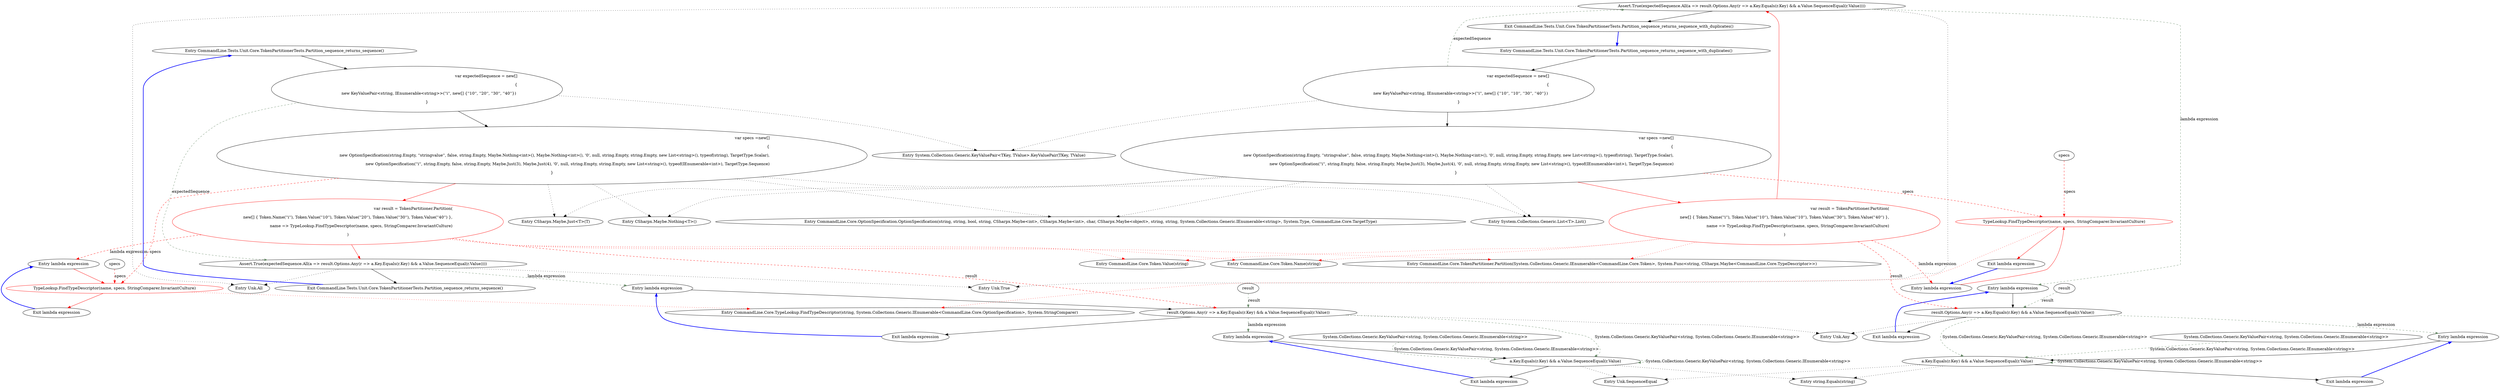 digraph  {
m2_0 [label="Entry CommandLine.Tests.Unit.Core.TokenPartitionerTests.Partition_sequence_returns_sequence()", span="14-14", cluster="CommandLine.Tests.Unit.Core.TokenPartitionerTests.Partition_sequence_returns_sequence()", file="TokenPartitionerTests.cs"];
m2_1 [label="var expectedSequence = new[]\r\n                {\r\n                    new KeyValuePair<string, IEnumerable<string>>(''i'', new[] {''10'', ''20'', ''30'', ''40''}) \r\n                }", span="17-20", cluster="CommandLine.Tests.Unit.Core.TokenPartitionerTests.Partition_sequence_returns_sequence()", file="TokenPartitionerTests.cs"];
m2_2 [label="var specs =new[]\r\n                {\r\n                    new OptionSpecification(string.Empty, ''stringvalue'', false, string.Empty, Maybe.Nothing<int>(), Maybe.Nothing<int>(), '\0', null, string.Empty, string.Empty, new List<string>(), typeof(string), TargetType.Scalar),\r\n                    new OptionSpecification(''i'', string.Empty, false, string.Empty, Maybe.Just(3), Maybe.Just(4), '\0', null, string.Empty, string.Empty, new List<string>(), typeof(IEnumerable<int>), TargetType.Sequence)\r\n                }", span="21-25", cluster="CommandLine.Tests.Unit.Core.TokenPartitionerTests.Partition_sequence_returns_sequence()", file="TokenPartitionerTests.cs"];
m2_4 [label="Assert.True(expectedSequence.All(a => result.Options.Any(r => a.Key.Equals(r.Key) && a.Value.SequenceEqual(r.Value))))", span="34-34", cluster="CommandLine.Tests.Unit.Core.TokenPartitionerTests.Partition_sequence_returns_sequence()", file="TokenPartitionerTests.cs"];
m2_3 [label="var result = TokenPartitioner.Partition(\r\n                new[] { Token.Name(''i''), Token.Value(''10''), Token.Value(''20''), Token.Value(''30''), Token.Value(''40'') },\r\n                name => TypeLookup.FindTypeDescriptor(name, specs, StringComparer.InvariantCulture)\r\n                )", span="28-31", cluster="CommandLine.Tests.Unit.Core.TokenPartitionerTests.Partition_sequence_returns_sequence()", color=red, community=0, file="TokenPartitionerTests.cs"];
m2_5 [label="Exit CommandLine.Tests.Unit.Core.TokenPartitionerTests.Partition_sequence_returns_sequence()", span="14-14", cluster="CommandLine.Tests.Unit.Core.TokenPartitionerTests.Partition_sequence_returns_sequence()", file="TokenPartitionerTests.cs"];
m2_13 [label="Entry CommandLine.Core.TokenPartitioner.Partition(System.Collections.Generic.IEnumerable<CommandLine.Core.Token>, System.Func<string, CSharpx.Maybe<CommandLine.Core.TypeDescriptor>>)", span="12-12", cluster="CommandLine.Core.TokenPartitioner.Partition(System.Collections.Generic.IEnumerable<CommandLine.Core.Token>, System.Func<string, CSharpx.Maybe<CommandLine.Core.TypeDescriptor>>)", file="TokenPartitionerTests.cs"];
m2_6 [label="Entry System.Collections.Generic.KeyValuePair<TKey, TValue>.KeyValuePair(TKey, TValue)", span="0-0", cluster="System.Collections.Generic.KeyValuePair<TKey, TValue>.KeyValuePair(TKey, TValue)", file="TokenPartitionerTests.cs"];
m2_7 [label="Entry CommandLine.Core.OptionSpecification.OptionSpecification(string, string, bool, string, CSharpx.Maybe<int>, CSharpx.Maybe<int>, char, CSharpx.Maybe<object>, string, string, System.Collections.Generic.IEnumerable<string>, System.Type, CommandLine.Core.TargetType)", span="16-16", cluster="CommandLine.Core.OptionSpecification.OptionSpecification(string, string, bool, string, CSharpx.Maybe<int>, CSharpx.Maybe<int>, char, CSharpx.Maybe<object>, string, string, System.Collections.Generic.IEnumerable<string>, System.Type, CommandLine.Core.TargetType)", file="TokenPartitionerTests.cs"];
m2_10 [label="Entry CSharpx.Maybe.Just<T>(T)", span="124-124", cluster="CSharpx.Maybe.Just<T>(T)", file="TokenPartitionerTests.cs"];
m2_15 [label="Entry Unk.True", span="", cluster="Unk.True", file="TokenPartitionerTests.cs"];
m2_14 [label="Entry Unk.All", span="", cluster="Unk.All", file="TokenPartitionerTests.cs"];
m2_41 [label="Entry lambda expression", span="60-60", cluster="lambda expression", file="TokenPartitionerTests.cs"];
m2_17 [label="TypeLookup.FindTypeDescriptor(name, specs, StringComparer.InvariantCulture)", span="30-30", cluster="lambda expression", color=red, community=0, file="TokenPartitionerTests.cs"];
m2_16 [label="Entry lambda expression", span="30-30", cluster="lambda expression", file="TokenPartitionerTests.cs"];
m2_21 [label="result.Options.Any(r => a.Key.Equals(r.Key) && a.Value.SequenceEqual(r.Value))", span="34-34", cluster="lambda expression", file="TokenPartitionerTests.cs"];
m2_20 [label="Entry lambda expression", span="34-34", cluster="lambda expression", file="TokenPartitionerTests.cs"];
m2_18 [label="Exit lambda expression", span="30-30", cluster="lambda expression", file="TokenPartitionerTests.cs"];
m2_22 [label="Exit lambda expression", span="34-34", cluster="lambda expression", file="TokenPartitionerTests.cs"];
m2_24 [label="Entry lambda expression", span="34-34", cluster="lambda expression", file="TokenPartitionerTests.cs"];
m2_25 [label="a.Key.Equals(r.Key) && a.Value.SequenceEqual(r.Value)", span="34-34", cluster="lambda expression", file="TokenPartitionerTests.cs"];
m2_26 [label="Exit lambda expression", span="34-34", cluster="lambda expression", file="TokenPartitionerTests.cs"];
m2_36 [label="TypeLookup.FindTypeDescriptor(name, specs, StringComparer.InvariantCulture)", span="56-56", cluster="lambda expression", color=red, community=0, file="TokenPartitionerTests.cs"];
m2_35 [label="Entry lambda expression", span="56-56", cluster="lambda expression", file="TokenPartitionerTests.cs"];
m2_39 [label="result.Options.Any(r => a.Key.Equals(r.Key) && a.Value.SequenceEqual(r.Value))", span="60-60", cluster="lambda expression", file="TokenPartitionerTests.cs"];
m2_38 [label="Entry lambda expression", span="60-60", cluster="lambda expression", file="TokenPartitionerTests.cs"];
m2_37 [label="Exit lambda expression", span="56-56", cluster="lambda expression", file="TokenPartitionerTests.cs"];
m2_40 [label="Exit lambda expression", span="60-60", cluster="lambda expression", file="TokenPartitionerTests.cs"];
m2_42 [label="a.Key.Equals(r.Key) && a.Value.SequenceEqual(r.Value)", span="60-60", cluster="lambda expression", file="TokenPartitionerTests.cs"];
m2_43 [label="Exit lambda expression", span="60-60", cluster="lambda expression", file="TokenPartitionerTests.cs"];
m2_19 [label="Entry CommandLine.Core.TypeLookup.FindTypeDescriptor(string, System.Collections.Generic.IEnumerable<CommandLine.Core.OptionSpecification>, System.StringComparer)", span="11-11", cluster="CommandLine.Core.TypeLookup.FindTypeDescriptor(string, System.Collections.Generic.IEnumerable<CommandLine.Core.OptionSpecification>, System.StringComparer)", file="TokenPartitionerTests.cs"];
m2_27 [label="Entry string.Equals(string)", span="0-0", cluster="string.Equals(string)", file="TokenPartitionerTests.cs"];
m2_11 [label="Entry CommandLine.Core.Token.Name(string)", span="19-19", cluster="CommandLine.Core.Token.Name(string)", file="TokenPartitionerTests.cs"];
m2_8 [label="Entry CSharpx.Maybe.Nothing<T>()", span="116-116", cluster="CSharpx.Maybe.Nothing<T>()", file="TokenPartitionerTests.cs"];
m2_28 [label="Entry Unk.SequenceEqual", span="", cluster="Unk.SequenceEqual", file="TokenPartitionerTests.cs"];
m2_23 [label="Entry Unk.Any", span="", cluster="Unk.Any", file="TokenPartitionerTests.cs"];
m2_12 [label="Entry CommandLine.Core.Token.Value(string)", span="24-24", cluster="CommandLine.Core.Token.Value(string)", file="TokenPartitionerTests.cs"];
m2_29 [label="Entry CommandLine.Tests.Unit.Core.TokenPartitionerTests.Partition_sequence_returns_sequence_with_duplicates()", span="40-40", cluster="CommandLine.Tests.Unit.Core.TokenPartitionerTests.Partition_sequence_returns_sequence_with_duplicates()", file="TokenPartitionerTests.cs"];
m2_30 [label="var expectedSequence = new[]\r\n                {\r\n                    new KeyValuePair<string, IEnumerable<string>>(''i'', new[] {''10'', ''10'', ''30'', ''40''}) \r\n                }", span="43-46", cluster="CommandLine.Tests.Unit.Core.TokenPartitionerTests.Partition_sequence_returns_sequence_with_duplicates()", file="TokenPartitionerTests.cs"];
m2_31 [label="var specs =new[]\r\n                {\r\n                    new OptionSpecification(string.Empty, ''stringvalue'', false, string.Empty, Maybe.Nothing<int>(), Maybe.Nothing<int>(), '\0', null, string.Empty, string.Empty, new List<string>(), typeof(string), TargetType.Scalar),\r\n                    new OptionSpecification(''i'', string.Empty, false, string.Empty, Maybe.Just(3), Maybe.Just(4), '\0', null, string.Empty, string.Empty, new List<string>(), typeof(IEnumerable<int>), TargetType.Sequence)\r\n                }", span="47-51", cluster="CommandLine.Tests.Unit.Core.TokenPartitionerTests.Partition_sequence_returns_sequence_with_duplicates()", file="TokenPartitionerTests.cs"];
m2_33 [label="Assert.True(expectedSequence.All(a => result.Options.Any(r => a.Key.Equals(r.Key) && a.Value.SequenceEqual(r.Value))))", span="60-60", cluster="CommandLine.Tests.Unit.Core.TokenPartitionerTests.Partition_sequence_returns_sequence_with_duplicates()", file="TokenPartitionerTests.cs"];
m2_32 [label="var result = TokenPartitioner.Partition(\r\n                new[] { Token.Name(''i''), Token.Value(''10''), Token.Value(''10''), Token.Value(''30''), Token.Value(''40'') },\r\n                name => TypeLookup.FindTypeDescriptor(name, specs, StringComparer.InvariantCulture)\r\n                )", span="54-57", cluster="CommandLine.Tests.Unit.Core.TokenPartitionerTests.Partition_sequence_returns_sequence_with_duplicates()", color=red, community=0, file="TokenPartitionerTests.cs"];
m2_34 [label="Exit CommandLine.Tests.Unit.Core.TokenPartitionerTests.Partition_sequence_returns_sequence_with_duplicates()", span="40-40", cluster="CommandLine.Tests.Unit.Core.TokenPartitionerTests.Partition_sequence_returns_sequence_with_duplicates()", file="TokenPartitionerTests.cs"];
m2_9 [label="Entry System.Collections.Generic.List<T>.List()", span="0-0", cluster="System.Collections.Generic.List<T>.List()", file="TokenPartitionerTests.cs"];
m2_44 [label=specs, span="", file="TokenPartitionerTests.cs"];
m2_45 [label=result, span="", file="TokenPartitionerTests.cs"];
m2_46 [label="System.Collections.Generic.KeyValuePair<string, System.Collections.Generic.IEnumerable<string>>", span="", file="TokenPartitionerTests.cs"];
m2_47 [label=specs, span="", file="TokenPartitionerTests.cs"];
m2_48 [label=result, span="", file="TokenPartitionerTests.cs"];
m2_49 [label="System.Collections.Generic.KeyValuePair<string, System.Collections.Generic.IEnumerable<string>>", span="", file="TokenPartitionerTests.cs"];
m2_0 -> m2_1  [key=0, style=solid];
m2_1 -> m2_2  [key=0, style=solid];
m2_1 -> m2_6  [key=2, style=dotted];
m2_1 -> m2_4  [key=1, style=dashed, color=darkseagreen4, label=expectedSequence];
m2_2 -> m2_3  [key=0, style=solid, color=red];
m2_2 -> m2_7  [key=2, style=dotted];
m2_2 -> m2_8  [key=2, style=dotted];
m2_2 -> m2_9  [key=2, style=dotted];
m2_2 -> m2_10  [key=2, style=dotted];
m2_2 -> m2_17  [key=1, style=dashed, color=red, label=specs];
m2_4 -> m2_5  [key=0, style=solid];
m2_4 -> m2_14  [key=2, style=dotted];
m2_4 -> m2_15  [key=2, style=dotted];
m2_4 -> m2_20  [key=1, style=dashed, color=darkseagreen4, label="lambda expression"];
m2_3 -> m2_4  [key=0, style=solid, color=red];
m2_3 -> m2_11  [key=2, style=dotted, color=red];
m2_3 -> m2_12  [key=2, style=dotted, color=red];
m2_3 -> m2_13  [key=2, style=dotted, color=red];
m2_3 -> m2_16  [key=1, style=dashed, color=red, label="lambda expression"];
m2_3 -> m2_21  [key=1, style=dashed, color=red, label=result];
m2_5 -> m2_0  [key=0, style=bold, color=blue];
m2_41 -> m2_42  [key=0, style=solid];
m2_17 -> m2_18  [key=0, style=solid, color=red];
m2_17 -> m2_19  [key=2, style=dotted, color=red];
m2_16 -> m2_17  [key=0, style=solid, color=red];
m2_21 -> m2_22  [key=0, style=solid];
m2_21 -> m2_23  [key=2, style=dotted];
m2_21 -> m2_24  [key=1, style=dashed, color=darkseagreen4, label="lambda expression"];
m2_21 -> m2_25  [key=1, style=dashed, color=darkseagreen4, label="System.Collections.Generic.KeyValuePair<string, System.Collections.Generic.IEnumerable<string>>"];
m2_20 -> m2_21  [key=0, style=solid];
m2_18 -> m2_16  [key=0, style=bold, color=blue];
m2_22 -> m2_20  [key=0, style=bold, color=blue];
m2_24 -> m2_25  [key=0, style=solid];
m2_25 -> m2_26  [key=0, style=solid];
m2_25 -> m2_27  [key=2, style=dotted];
m2_25 -> m2_28  [key=2, style=dotted];
m2_25 -> m2_25  [key=1, style=dashed, color=darkseagreen4, label="System.Collections.Generic.KeyValuePair<string, System.Collections.Generic.IEnumerable<string>>"];
m2_26 -> m2_24  [key=0, style=bold, color=blue];
m2_36 -> m2_37  [key=0, style=solid, color=red];
m2_36 -> m2_19  [key=2, style=dotted, color=red];
m2_35 -> m2_36  [key=0, style=solid, color=red];
m2_39 -> m2_40  [key=0, style=solid];
m2_39 -> m2_23  [key=2, style=dotted];
m2_39 -> m2_41  [key=1, style=dashed, color=darkseagreen4, label="lambda expression"];
m2_39 -> m2_42  [key=1, style=dashed, color=darkseagreen4, label="System.Collections.Generic.KeyValuePair<string, System.Collections.Generic.IEnumerable<string>>"];
m2_38 -> m2_39  [key=0, style=solid];
m2_37 -> m2_35  [key=0, style=bold, color=blue];
m2_40 -> m2_38  [key=0, style=bold, color=blue];
m2_42 -> m2_43  [key=0, style=solid];
m2_42 -> m2_27  [key=2, style=dotted];
m2_42 -> m2_28  [key=2, style=dotted];
m2_42 -> m2_42  [key=1, style=dashed, color=darkseagreen4, label="System.Collections.Generic.KeyValuePair<string, System.Collections.Generic.IEnumerable<string>>"];
m2_43 -> m2_41  [key=0, style=bold, color=blue];
m2_29 -> m2_30  [key=0, style=solid];
m2_30 -> m2_31  [key=0, style=solid];
m2_30 -> m2_6  [key=2, style=dotted];
m2_30 -> m2_33  [key=1, style=dashed, color=darkseagreen4, label=expectedSequence];
m2_31 -> m2_32  [key=0, style=solid, color=red];
m2_31 -> m2_7  [key=2, style=dotted];
m2_31 -> m2_8  [key=2, style=dotted];
m2_31 -> m2_9  [key=2, style=dotted];
m2_31 -> m2_10  [key=2, style=dotted];
m2_31 -> m2_36  [key=1, style=dashed, color=red, label=specs];
m2_33 -> m2_34  [key=0, style=solid];
m2_33 -> m2_14  [key=2, style=dotted];
m2_33 -> m2_15  [key=2, style=dotted];
m2_33 -> m2_38  [key=1, style=dashed, color=darkseagreen4, label="lambda expression"];
m2_32 -> m2_33  [key=0, style=solid, color=red];
m2_32 -> m2_11  [key=2, style=dotted, color=red];
m2_32 -> m2_12  [key=2, style=dotted, color=red];
m2_32 -> m2_13  [key=2, style=dotted, color=red];
m2_32 -> m2_35  [key=1, style=dashed, color=red, label="lambda expression"];
m2_32 -> m2_39  [key=1, style=dashed, color=red, label=result];
m2_34 -> m2_29  [key=0, style=bold, color=blue];
m2_44 -> m2_17  [key=1, style=dashed, color=red, label=specs];
m2_45 -> m2_21  [key=1, style=dashed, color=darkseagreen4, label=result];
m2_46 -> m2_25  [key=1, style=dashed, color=darkseagreen4, label="System.Collections.Generic.KeyValuePair<string, System.Collections.Generic.IEnumerable<string>>"];
m2_47 -> m2_36  [key=1, style=dashed, color=red, label=specs];
m2_48 -> m2_39  [key=1, style=dashed, color=darkseagreen4, label=result];
m2_49 -> m2_42  [key=1, style=dashed, color=darkseagreen4, label="System.Collections.Generic.KeyValuePair<string, System.Collections.Generic.IEnumerable<string>>"];
}
